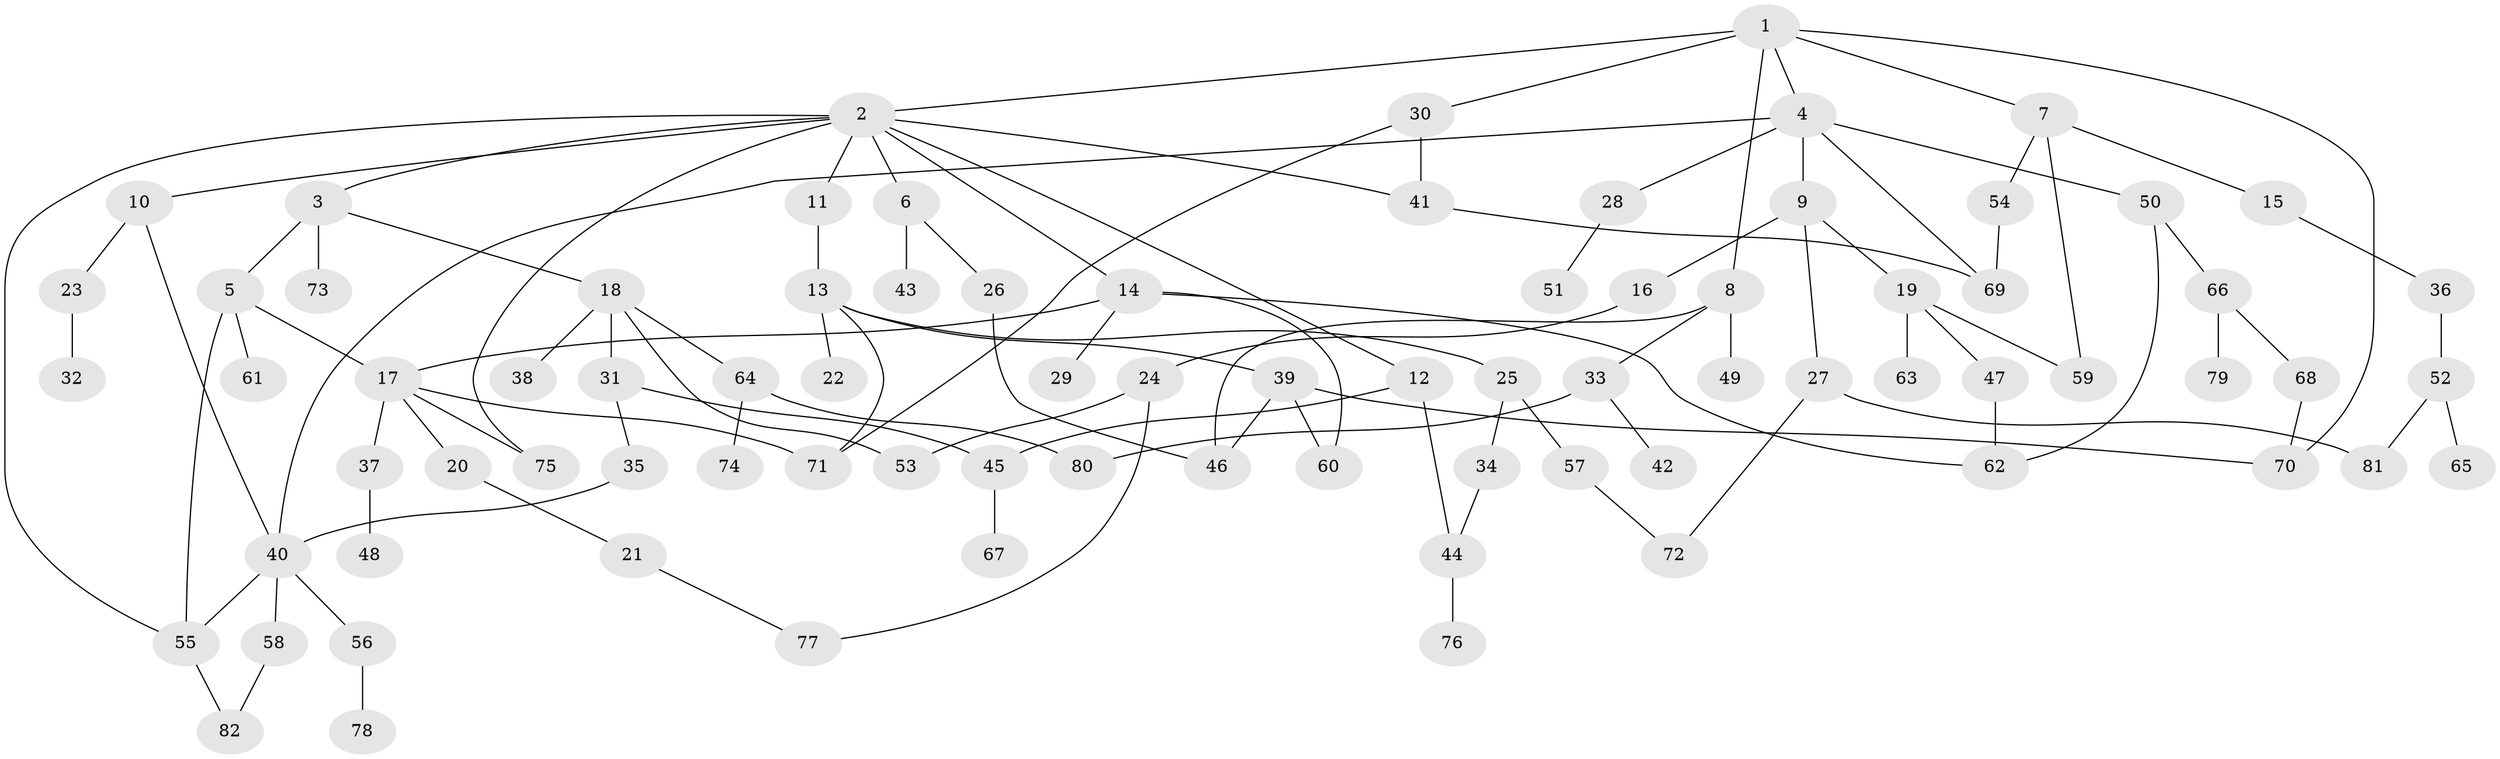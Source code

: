 // coarse degree distribution, {6: 0.07407407407407407, 13: 0.018518518518518517, 4: 0.12962962962962962, 10: 0.018518518518518517, 3: 0.2777777777777778, 2: 0.18518518518518517, 1: 0.2777777777777778, 5: 0.018518518518518517}
// Generated by graph-tools (version 1.1) at 2025/23/03/03/25 07:23:34]
// undirected, 82 vertices, 108 edges
graph export_dot {
graph [start="1"]
  node [color=gray90,style=filled];
  1;
  2;
  3;
  4;
  5;
  6;
  7;
  8;
  9;
  10;
  11;
  12;
  13;
  14;
  15;
  16;
  17;
  18;
  19;
  20;
  21;
  22;
  23;
  24;
  25;
  26;
  27;
  28;
  29;
  30;
  31;
  32;
  33;
  34;
  35;
  36;
  37;
  38;
  39;
  40;
  41;
  42;
  43;
  44;
  45;
  46;
  47;
  48;
  49;
  50;
  51;
  52;
  53;
  54;
  55;
  56;
  57;
  58;
  59;
  60;
  61;
  62;
  63;
  64;
  65;
  66;
  67;
  68;
  69;
  70;
  71;
  72;
  73;
  74;
  75;
  76;
  77;
  78;
  79;
  80;
  81;
  82;
  1 -- 2;
  1 -- 4;
  1 -- 7;
  1 -- 8;
  1 -- 30;
  1 -- 70;
  2 -- 3;
  2 -- 6;
  2 -- 10;
  2 -- 11;
  2 -- 12;
  2 -- 14;
  2 -- 41;
  2 -- 75;
  2 -- 55;
  3 -- 5;
  3 -- 18;
  3 -- 73;
  4 -- 9;
  4 -- 28;
  4 -- 50;
  4 -- 40;
  4 -- 69;
  5 -- 17;
  5 -- 61;
  5 -- 55;
  6 -- 26;
  6 -- 43;
  7 -- 15;
  7 -- 54;
  7 -- 59;
  8 -- 33;
  8 -- 49;
  8 -- 46;
  9 -- 16;
  9 -- 19;
  9 -- 27;
  10 -- 23;
  10 -- 40;
  11 -- 13;
  12 -- 45;
  12 -- 44;
  13 -- 22;
  13 -- 25;
  13 -- 39;
  13 -- 71;
  14 -- 29;
  14 -- 60;
  14 -- 62;
  14 -- 17;
  15 -- 36;
  16 -- 24;
  17 -- 20;
  17 -- 37;
  17 -- 75;
  17 -- 71;
  18 -- 31;
  18 -- 38;
  18 -- 64;
  18 -- 53;
  19 -- 47;
  19 -- 63;
  19 -- 59;
  20 -- 21;
  21 -- 77;
  23 -- 32;
  24 -- 53;
  24 -- 77;
  25 -- 34;
  25 -- 57;
  26 -- 46;
  27 -- 72;
  27 -- 81;
  28 -- 51;
  30 -- 71;
  30 -- 41;
  31 -- 35;
  31 -- 45;
  33 -- 42;
  33 -- 80;
  34 -- 44;
  35 -- 40;
  36 -- 52;
  37 -- 48;
  39 -- 46;
  39 -- 70;
  39 -- 60;
  40 -- 55;
  40 -- 56;
  40 -- 58;
  41 -- 69;
  44 -- 76;
  45 -- 67;
  47 -- 62;
  50 -- 66;
  50 -- 62;
  52 -- 65;
  52 -- 81;
  54 -- 69;
  55 -- 82;
  56 -- 78;
  57 -- 72;
  58 -- 82;
  64 -- 74;
  64 -- 80;
  66 -- 68;
  66 -- 79;
  68 -- 70;
}
